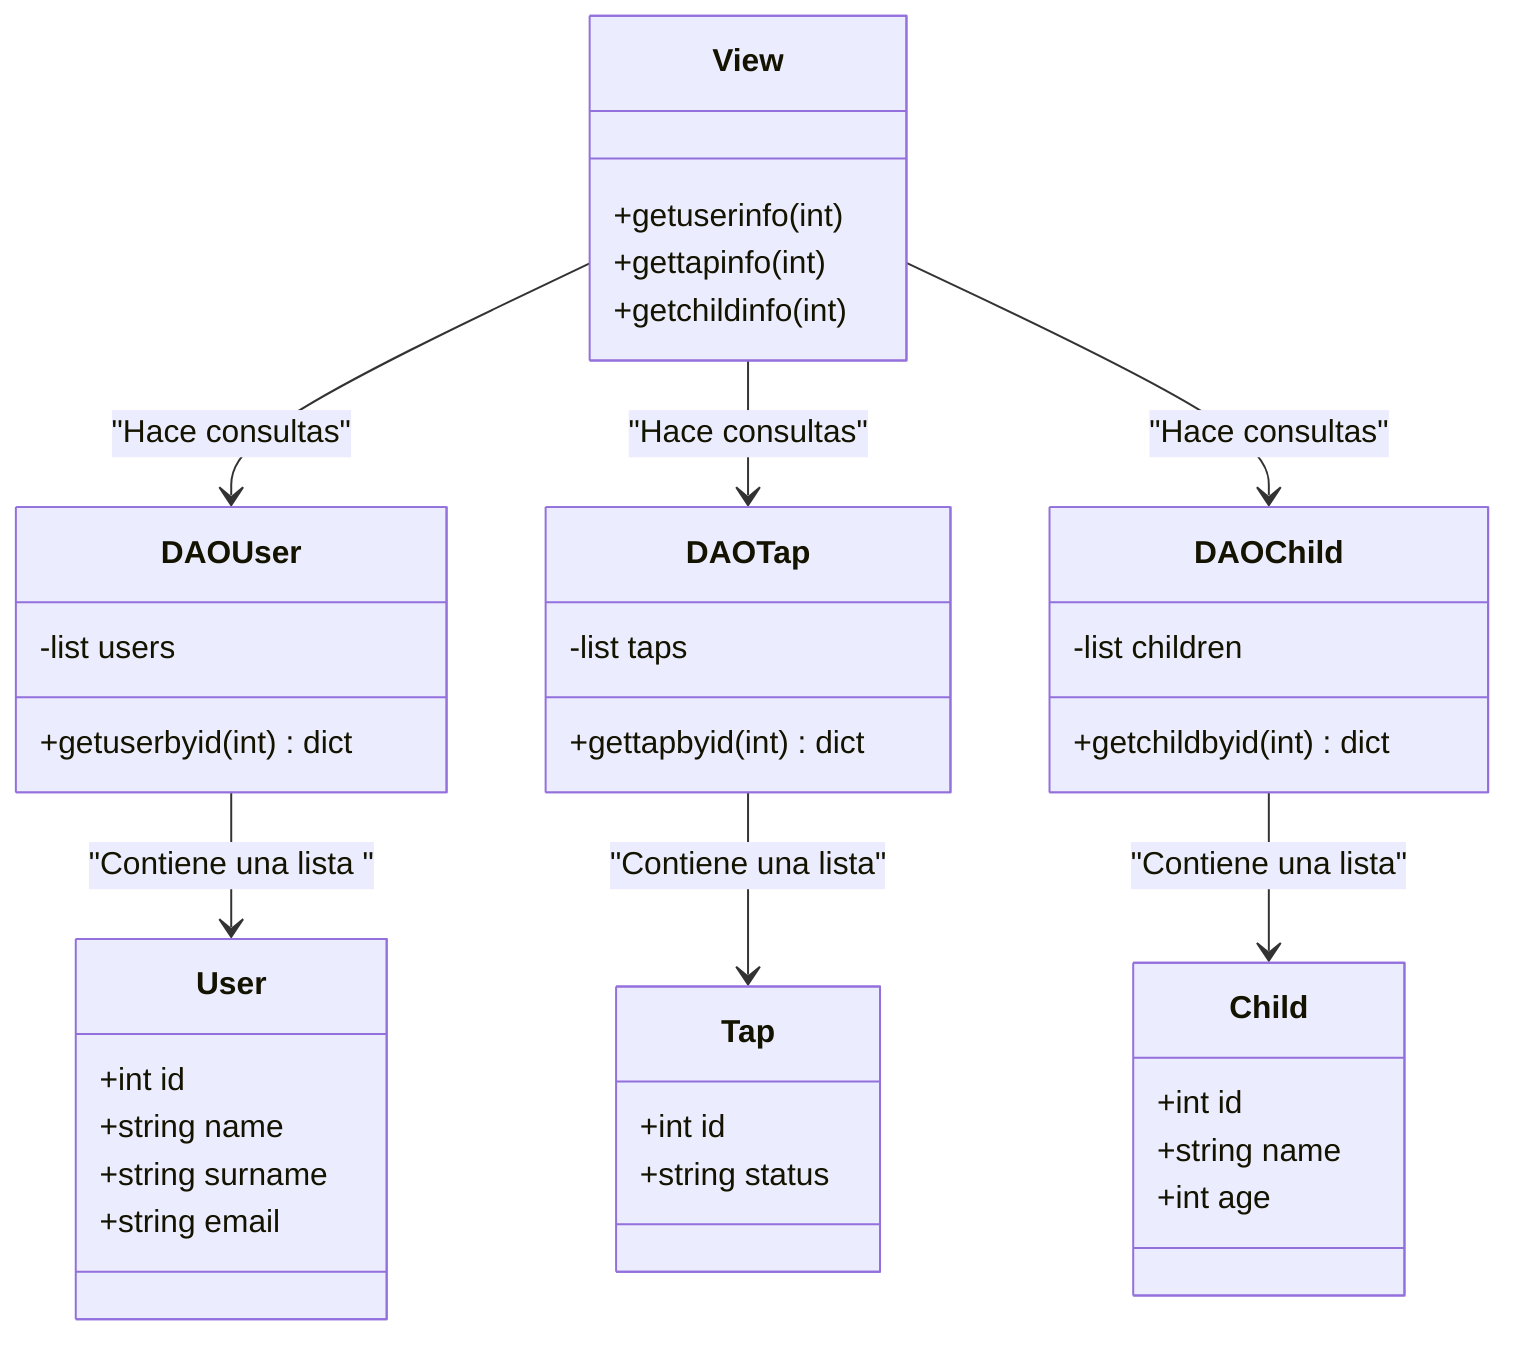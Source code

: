 classDiagram
    View --> DAOUser : "Hace consultas"
    View --> DAOTap : "Hace consultas"
    View --> DAOChild : "Hace consultas"
    DAOUser --> User : "Contiene una lista "
    DAOTap --> Tap : "Contiene una lista"
    DAOChild --> Child : "Contiene una lista"

    
    class View {
        +getuserinfo(int)
        +gettapinfo(int)
        +getchildinfo(int)
    }

    class DAOUser {
        -list users
        +getuserbyid(int) dict
    }

    class DAOTap {
        -list taps
        +gettapbyid(int) dict
    }

    class DAOChild {
        -list children
        +getchildbyid(int) dict
    }

    class User {
        +int id
        +string name
        +string surname
        +string email
    }

    class Tap {
        +int id
        +string status
    }

    class Child {
        +int id
        +string name
        +int age
    }